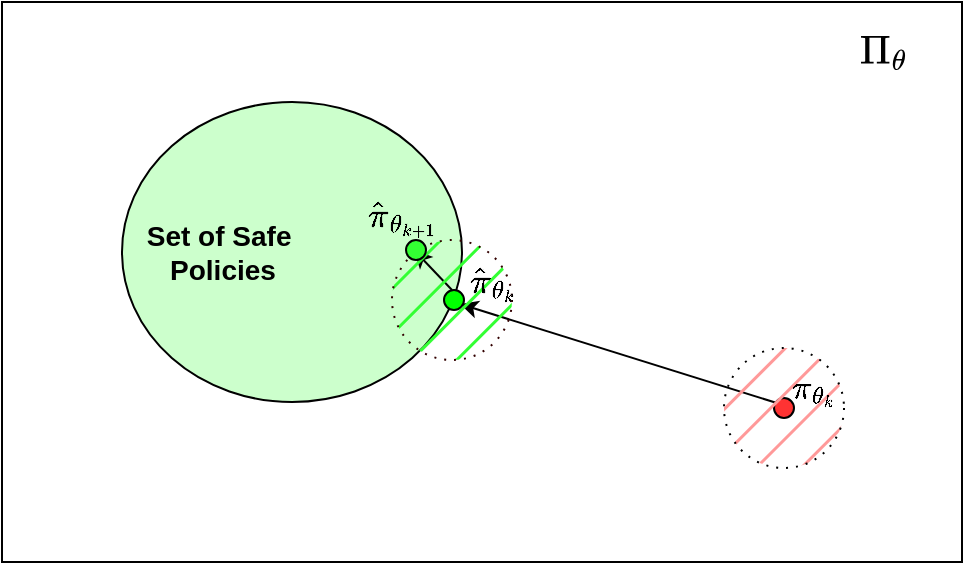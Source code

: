 <mxfile version="24.6.4" type="github">
  <diagram name="Page-1" id="ce3V_UwOPCoTEIbl0f0A">
    <mxGraphModel dx="1362" dy="795" grid="1" gridSize="10" guides="1" tooltips="1" connect="1" arrows="1" fold="1" page="1" pageScale="1" pageWidth="850" pageHeight="1100" math="1" shadow="0">
      <root>
        <mxCell id="0" />
        <mxCell id="1" parent="0" />
        <mxCell id="0cwJEQLyfOVUbHgYXlP4-1" value="" style="rounded=0;whiteSpace=wrap;html=1;fillStyle=solid;" vertex="1" parent="1">
          <mxGeometry x="200" y="240" width="480" height="280" as="geometry" />
        </mxCell>
        <mxCell id="0cwJEQLyfOVUbHgYXlP4-2" value="" style="ellipse;whiteSpace=wrap;html=1;fillColor=#CCFFCC;" vertex="1" parent="1">
          <mxGeometry x="260" y="290" width="170" height="150" as="geometry" />
        </mxCell>
        <mxCell id="0cwJEQLyfOVUbHgYXlP4-3" value="" style="endArrow=classic;html=1;rounded=0;" edge="1" parent="1">
          <mxGeometry width="50" height="50" relative="1" as="geometry">
            <mxPoint x="589" y="441" as="sourcePoint" />
            <mxPoint x="429" y="391" as="targetPoint" />
          </mxGeometry>
        </mxCell>
        <mxCell id="0cwJEQLyfOVUbHgYXlP4-4" value="" style="endArrow=classic;html=1;rounded=0;" edge="1" parent="1">
          <mxGeometry width="50" height="50" relative="1" as="geometry">
            <mxPoint x="425" y="384" as="sourcePoint" />
            <mxPoint x="406" y="364" as="targetPoint" />
          </mxGeometry>
        </mxCell>
        <mxCell id="0cwJEQLyfOVUbHgYXlP4-5" value="" style="ellipse;whiteSpace=wrap;html=1;aspect=fixed;fillColor=#FF3333;" vertex="1" parent="1">
          <mxGeometry x="586" y="438" width="10" height="10" as="geometry" />
        </mxCell>
        <mxCell id="0cwJEQLyfOVUbHgYXlP4-6" value="" style="ellipse;whiteSpace=wrap;html=1;aspect=fixed;fillColor=#00FF00;" vertex="1" parent="1">
          <mxGeometry x="421" y="384" width="10" height="10" as="geometry" />
        </mxCell>
        <mxCell id="0cwJEQLyfOVUbHgYXlP4-7" value="&lt;div&gt;&lt;b&gt;&lt;font style=&quot;font-size: 14px;&quot;&gt;Set of Safe&amp;nbsp;&lt;/font&gt;&lt;/b&gt;&lt;/div&gt;&lt;div&gt;&lt;font style=&quot;font-size: 14px;&quot;&gt;&lt;b&gt;Policies&lt;/b&gt;&lt;/font&gt;&lt;/div&gt;" style="text;html=1;align=center;verticalAlign=middle;resizable=0;points=[];autosize=1;strokeColor=none;fillColor=none;" vertex="1" parent="1">
          <mxGeometry x="260" y="340" width="100" height="50" as="geometry" />
        </mxCell>
        <mxCell id="0cwJEQLyfOVUbHgYXlP4-8" value="&lt;div style=&quot;font-size: 13px;&quot;&gt;&lt;font style=&quot;font-size: 17px;&quot;&gt;&lt;svg xmlns:xlink=&quot;http://www.w3.org/1999/xlink&quot; viewBox=&quot;0 -680 1164.6 837.1&quot; role=&quot;img&quot; height=&quot;1.894ex&quot; width=&quot;2.635ex&quot; xmlns=&quot;http://www.w3.org/2000/svg&quot; style=&quot;vertical-align: -0.355ex;&quot;&gt;&lt;defs&gt;&lt;path d=&quot;M128 619Q121 626 117 628T101 631T58 634H25V680H724V634H691Q651 633 640 631T622 619V61Q628 51 639 49T691 46H724V0H713Q692 3 569 3Q434 3 425 0H414V46H447Q489 47 498 49T517 61V634H232V348L233 61Q239 51 250 49T302 46H335V0H324Q303 3 180 3Q45 3 36 0H25V46H58Q100 47 109 49T128 61V619Z&quot; id=&quot;MJX-2-TEX-N-3A0&quot;&gt;&lt;/path&gt;&lt;path d=&quot;M35 200Q35 302 74 415T180 610T319 704Q320 704 327 704T339 705Q393 701 423 656Q462 596 462 495Q462 380 417 261T302 66T168 -10H161Q125 -10 99 10T60 63T41 130T35 200ZM383 566Q383 668 330 668Q294 668 260 623T204 521T170 421T157 371Q206 370 254 370L351 371Q352 372 359 404T375 484T383 566ZM113 132Q113 26 166 26Q181 26 198 36T239 74T287 161T335 307L340 324H145Q145 321 136 286T120 208T113 132Z&quot; id=&quot;MJX-2-TEX-I-1D703&quot;&gt;&lt;/path&gt;&lt;/defs&gt;&lt;g transform=&quot;scale(1,-1)&quot; stroke-width=&quot;0&quot; fill=&quot;currentColor&quot; stroke=&quot;currentColor&quot;&gt;&lt;g data-mml-node=&quot;math&quot;&gt;&lt;g data-mml-node=&quot;msub&quot;&gt;&lt;g data-mml-node=&quot;mi&quot;&gt;&lt;use xlink:href=&quot;#MJX-2-TEX-N-3A0&quot; data-c=&quot;3A0&quot;&gt;&lt;/use&gt;&lt;/g&gt;&lt;g data-mjx-texclass=&quot;ORD&quot; transform=&quot;translate(783,-150) scale(0.707)&quot; data-mml-node=&quot;TeXAtom&quot;&gt;&lt;g data-mml-node=&quot;mi&quot;&gt;&lt;use xlink:href=&quot;#MJX-2-TEX-I-1D703&quot; data-c=&quot;1D703&quot;&gt;&lt;/use&gt;&lt;/g&gt;&lt;/g&gt;&lt;/g&gt;&lt;/g&gt;&lt;/g&gt;&lt;/svg&gt;&lt;/font&gt;&lt;/div&gt;" style="text;html=1;align=center;verticalAlign=middle;resizable=0;points=[];autosize=1;strokeColor=none;fillColor=none;" vertex="1" parent="1">
          <mxGeometry x="615" y="250" width="50" height="30" as="geometry" />
        </mxCell>
        <mxCell id="0cwJEQLyfOVUbHgYXlP4-9" value="" style="ellipse;whiteSpace=wrap;html=1;aspect=fixed;fillColor=#33FF33;strokeWidth=1;dashed=1;dashPattern=1 4;strokeColor=#330000;fillStyle=hatch;gradientColor=none;gradientDirection=radial;" vertex="1" parent="1">
          <mxGeometry x="395" y="359" width="60" height="60" as="geometry" />
        </mxCell>
        <mxCell id="0cwJEQLyfOVUbHgYXlP4-10" value="" style="ellipse;whiteSpace=wrap;html=1;aspect=fixed;fillColor=#FF9999;strokeWidth=1;dashed=1;dashPattern=1 4;strokeColor=#000000;gradientColor=none;fillStyle=hatch;perimeterSpacing=1;" vertex="1" parent="1">
          <mxGeometry x="561" y="413" width="60" height="60" as="geometry" />
        </mxCell>
        <mxCell id="0cwJEQLyfOVUbHgYXlP4-11" value="&lt;div style=&quot;font-size: 13px;&quot;&gt;&lt;font style=&quot;font-size: 14px;&quot;&gt;&lt;b&gt;$$\pi_{\theta_k}$$&lt;/b&gt;&lt;/font&gt;&lt;/div&gt;" style="text;html=1;align=center;verticalAlign=middle;resizable=0;points=[];autosize=1;strokeColor=none;fillColor=none;" vertex="1" parent="1">
          <mxGeometry x="535" y="418" width="140" height="30" as="geometry" />
        </mxCell>
        <mxCell id="0cwJEQLyfOVUbHgYXlP4-12" value="&lt;font style=&quot;font-size: 15px;&quot;&gt;&lt;b&gt;$$\hat{\pi}_{\theta_k}$$&lt;/b&gt;&lt;/font&gt;" style="text;html=1;align=center;verticalAlign=middle;resizable=0;points=[];autosize=1;strokeColor=none;fillColor=none;" vertex="1" parent="1">
          <mxGeometry x="350" y="365" width="190" height="30" as="geometry" />
        </mxCell>
        <mxCell id="0cwJEQLyfOVUbHgYXlP4-15" value="&lt;font style=&quot;font-size: 15px;&quot;&gt;&lt;b&gt;$$\hat{\pi}_{\theta_{k+1}}$$&lt;/b&gt;&lt;/font&gt;" style="text;html=1;align=center;verticalAlign=middle;resizable=0;points=[];autosize=1;strokeColor=none;fillColor=none;" vertex="1" parent="1">
          <mxGeometry x="290" y="332" width="220" height="30" as="geometry" />
        </mxCell>
        <mxCell id="0cwJEQLyfOVUbHgYXlP4-18" value="" style="ellipse;whiteSpace=wrap;html=1;aspect=fixed;fillColor=#33FF33;" vertex="1" parent="1">
          <mxGeometry x="402" y="359" width="10" height="10" as="geometry" />
        </mxCell>
      </root>
    </mxGraphModel>
  </diagram>
</mxfile>
